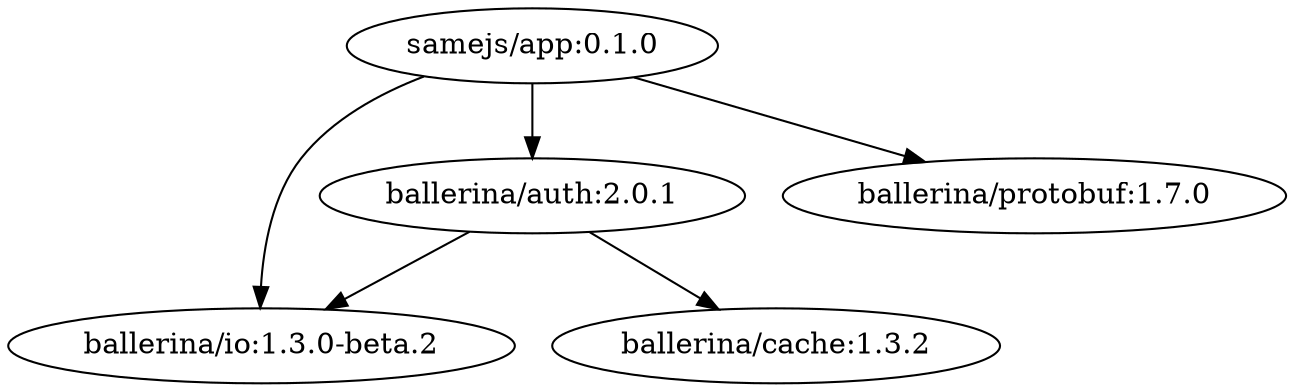 digraph "example1" {
    "ballerina/auth:2.0.1" -> "ballerina/io:1.3.0-beta.2"
    "ballerina/auth:2.0.1" -> "ballerina/cache:1.3.2"
    "samejs/app:0.1.0" -> "ballerina/auth:2.0.1"
    "samejs/app:0.1.0" -> "ballerina/io:1.3.0-beta.2"
    "samejs/app:0.1.0" -> "ballerina/protobuf:1.7.0"

    "ballerina/io:1.3.0-beta.2" [repo = "local"]
}
